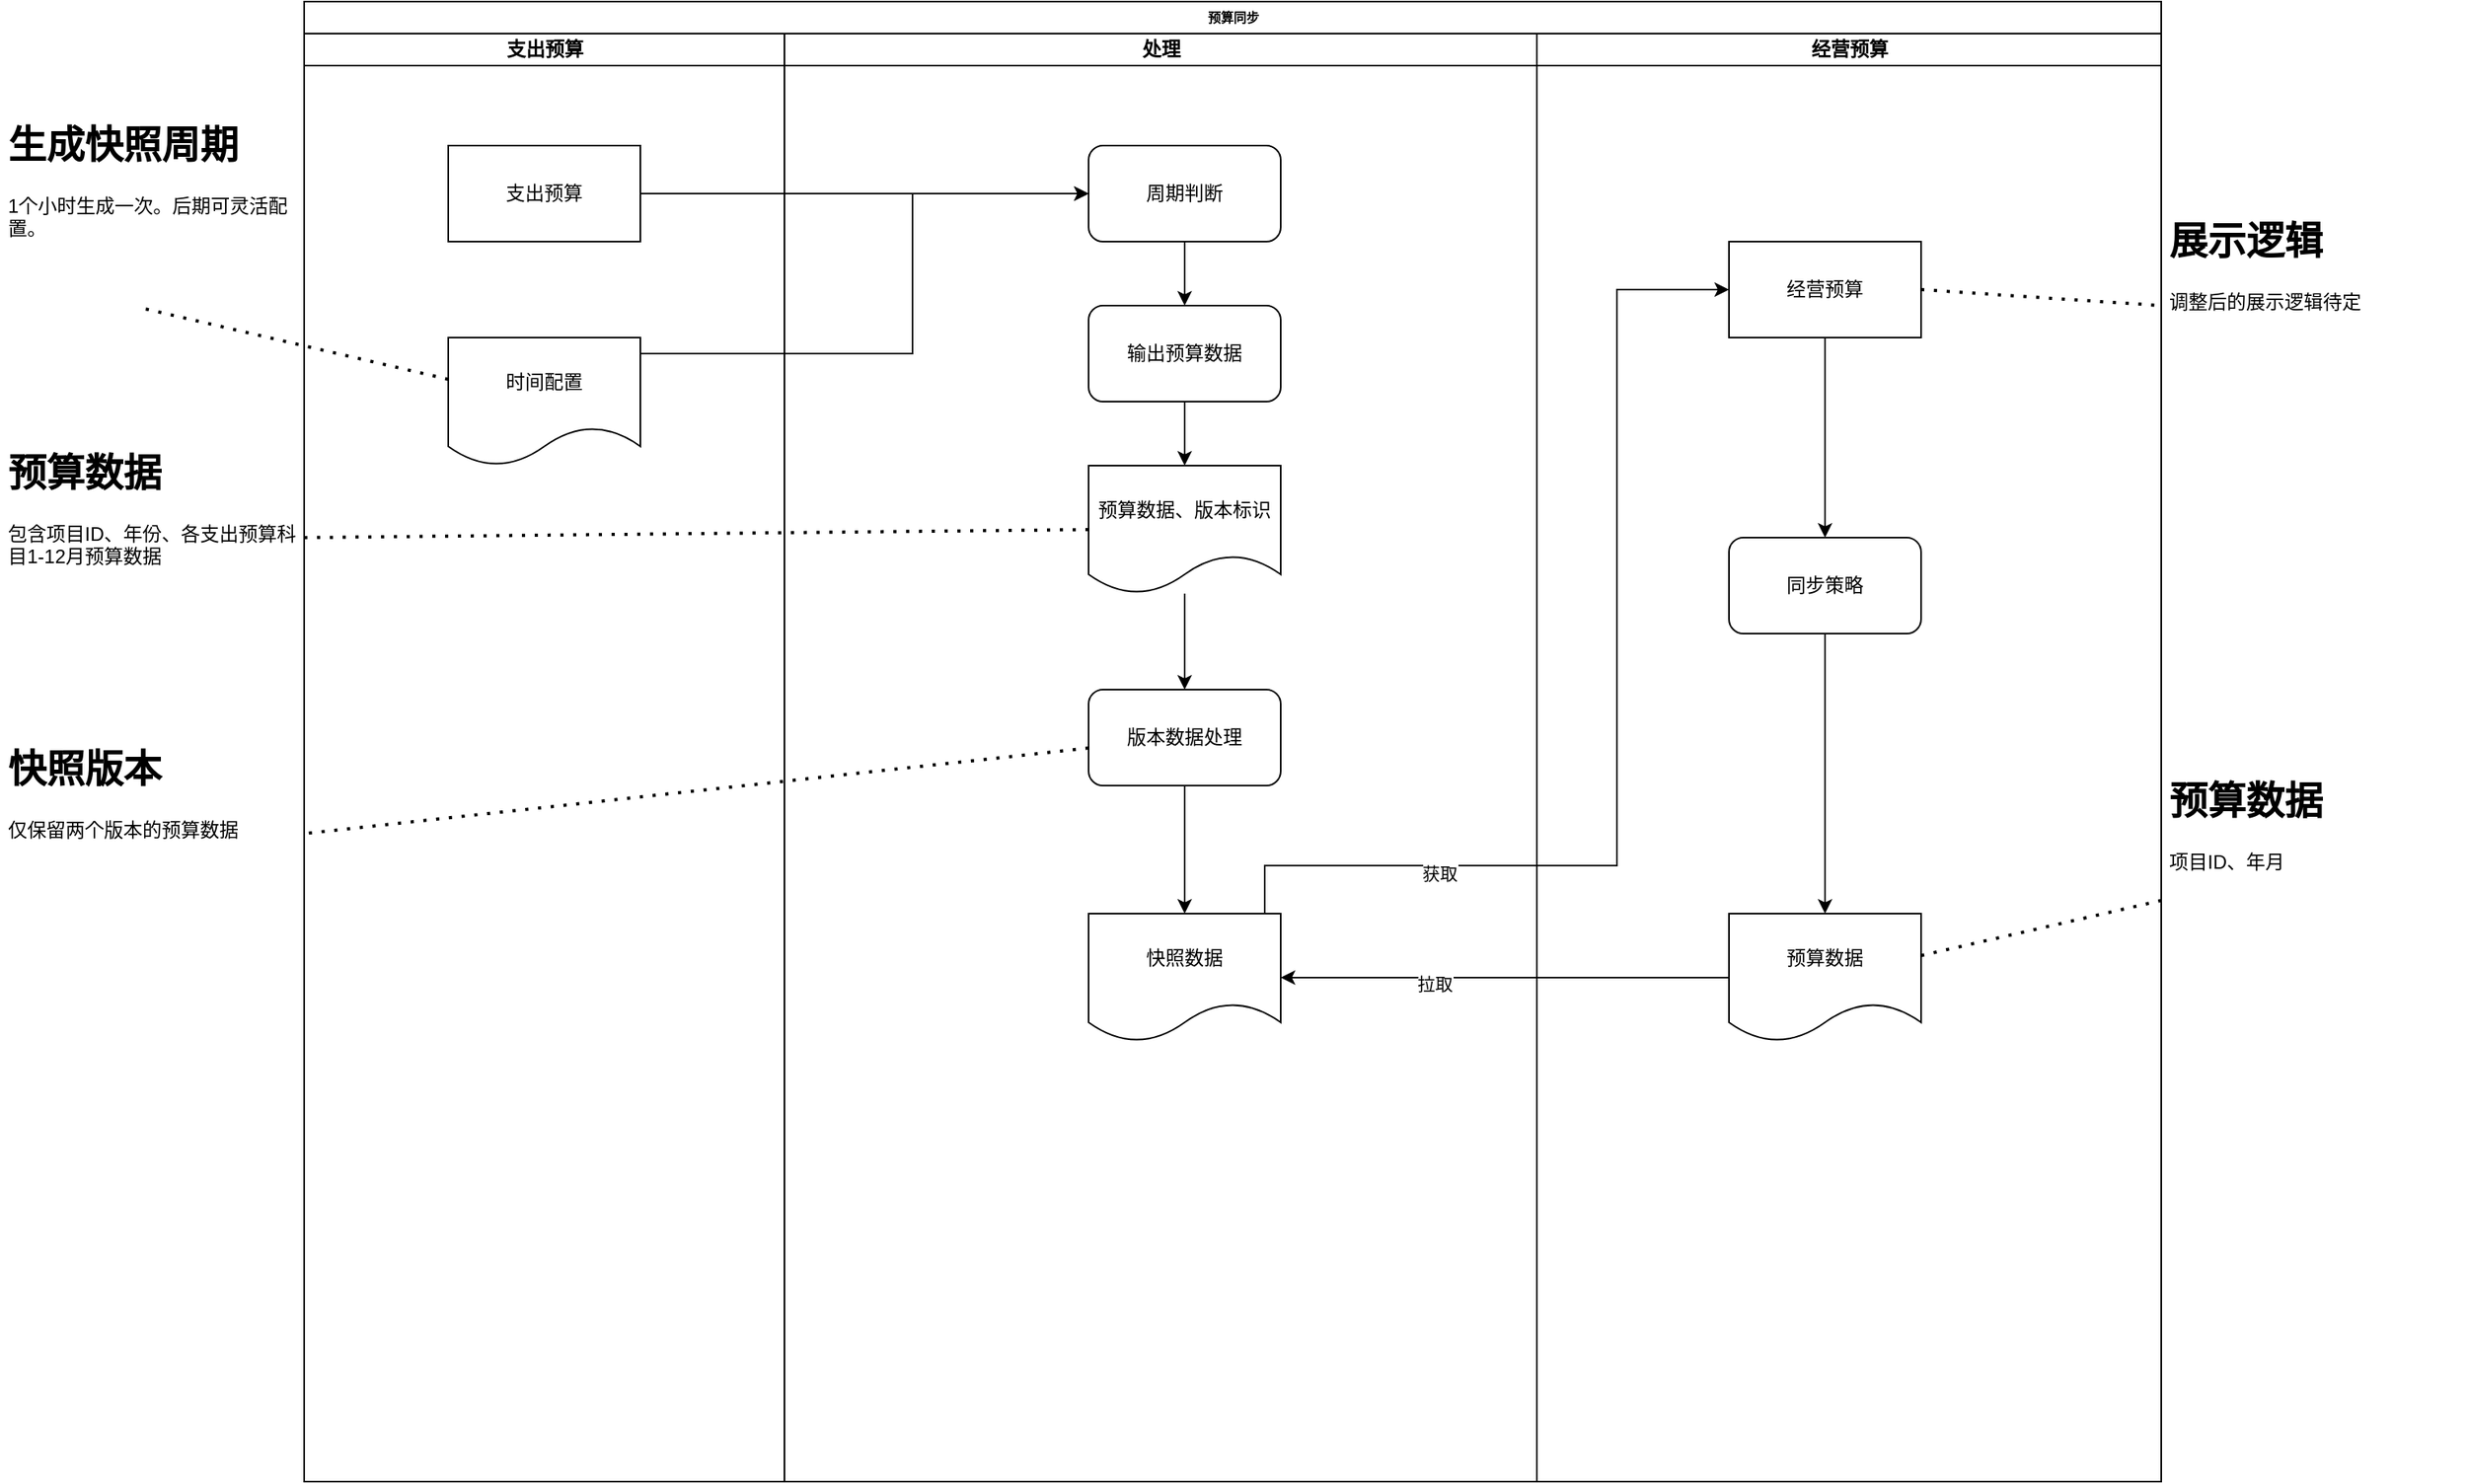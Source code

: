 <mxfile version="14.1.9" type="github" pages="4">
  <diagram name="主流程" id="74e2e168-ea6b-b213-b513-2b3c1d86103e">
    <mxGraphModel dx="1422" dy="762" grid="1" gridSize="10" guides="1" tooltips="1" connect="1" arrows="1" fold="1" page="1" pageScale="1" pageWidth="1100" pageHeight="850" background="#ffffff" math="0" shadow="0">
      <root>
        <mxCell id="0" />
        <mxCell id="1" parent="0" />
        <mxCell id="77e6c97f196da883-1" value="预算同步" style="swimlane;html=1;childLayout=stackLayout;startSize=20;rounded=0;shadow=0;labelBackgroundColor=none;strokeWidth=1;fontFamily=Verdana;fontSize=8;align=center;" parent="1" vertex="1">
          <mxGeometry x="260" y="30" width="1160" height="925" as="geometry" />
        </mxCell>
        <mxCell id="K1frVeGQ9BWedK9yaSM--9" style="edgeStyle=orthogonalEdgeStyle;rounded=0;orthogonalLoop=1;jettySize=auto;html=1;exitX=0.5;exitY=0;exitDx=0;exitDy=0;entryX=0.5;entryY=0.011;entryDx=0;entryDy=0;entryPerimeter=0;" edge="1" parent="77e6c97f196da883-1" source="77e6c97f196da883-2" target="77e6c97f196da883-2">
          <mxGeometry relative="1" as="geometry" />
        </mxCell>
        <mxCell id="K1frVeGQ9BWedK9yaSM--46" style="edgeStyle=orthogonalEdgeStyle;rounded=0;orthogonalLoop=1;jettySize=auto;html=1;" edge="1" parent="77e6c97f196da883-1" source="K1frVeGQ9BWedK9yaSM--40" target="K1frVeGQ9BWedK9yaSM--65">
          <mxGeometry relative="1" as="geometry">
            <mxPoint x="490" y="120" as="targetPoint" />
            <Array as="points">
              <mxPoint x="360" y="120" />
              <mxPoint x="360" y="120" />
            </Array>
          </mxGeometry>
        </mxCell>
        <mxCell id="K1frVeGQ9BWedK9yaSM--56" style="edgeStyle=orthogonalEdgeStyle;rounded=0;orthogonalLoop=1;jettySize=auto;html=1;" edge="1" parent="77e6c97f196da883-1" source="f57hvNQ-LvZQgymsOIJJ-3" target="K1frVeGQ9BWedK9yaSM--65">
          <mxGeometry relative="1" as="geometry">
            <mxPoint x="890" y="120" as="sourcePoint" />
            <mxPoint x="610" y="120" as="targetPoint" />
            <Array as="points">
              <mxPoint x="380" y="220" />
              <mxPoint x="380" y="120" />
            </Array>
          </mxGeometry>
        </mxCell>
        <mxCell id="77e6c97f196da883-2" value="支出预算" style="swimlane;html=1;startSize=20;" parent="77e6c97f196da883-1" vertex="1">
          <mxGeometry y="20" width="300" height="905" as="geometry" />
        </mxCell>
        <mxCell id="K1frVeGQ9BWedK9yaSM--40" value="&lt;span&gt;支出预算&lt;/span&gt;" style="rounded=0;whiteSpace=wrap;html=1;" vertex="1" parent="77e6c97f196da883-2">
          <mxGeometry x="90" y="70" width="120" height="60" as="geometry" />
        </mxCell>
        <mxCell id="f57hvNQ-LvZQgymsOIJJ-3" value="&lt;span&gt;时间配置&lt;/span&gt;" style="shape=document;whiteSpace=wrap;html=1;boundedLbl=1;" vertex="1" parent="77e6c97f196da883-2">
          <mxGeometry x="90" y="190" width="120" height="80" as="geometry" />
        </mxCell>
        <mxCell id="77e6c97f196da883-3" value="处理" style="swimlane;html=1;startSize=20;" parent="77e6c97f196da883-1" vertex="1">
          <mxGeometry x="300" y="20" width="470" height="905" as="geometry">
            <mxRectangle x="300" y="20" width="30" height="905" as="alternateBounds" />
          </mxGeometry>
        </mxCell>
        <mxCell id="f57hvNQ-LvZQgymsOIJJ-14" style="edgeStyle=orthogonalEdgeStyle;rounded=0;orthogonalLoop=1;jettySize=auto;html=1;" edge="1" parent="77e6c97f196da883-3" source="K1frVeGQ9BWedK9yaSM--44" target="f57hvNQ-LvZQgymsOIJJ-4">
          <mxGeometry relative="1" as="geometry" />
        </mxCell>
        <mxCell id="K1frVeGQ9BWedK9yaSM--44" value="输出预算数据" style="rounded=1;whiteSpace=wrap;html=1;" vertex="1" parent="77e6c97f196da883-3">
          <mxGeometry x="190" y="170" width="120" height="60" as="geometry" />
        </mxCell>
        <mxCell id="K1frVeGQ9BWedK9yaSM--57" style="edgeStyle=orthogonalEdgeStyle;rounded=0;orthogonalLoop=1;jettySize=auto;html=1;" edge="1" parent="77e6c97f196da883-3" source="K1frVeGQ9BWedK9yaSM--65" target="K1frVeGQ9BWedK9yaSM--44">
          <mxGeometry relative="1" as="geometry">
            <mxPoint x="250" y="130" as="sourcePoint" />
          </mxGeometry>
        </mxCell>
        <mxCell id="K1frVeGQ9BWedK9yaSM--65" value="&lt;span&gt;周期判断&lt;/span&gt;" style="rounded=1;whiteSpace=wrap;html=1;" vertex="1" parent="77e6c97f196da883-3">
          <mxGeometry x="190" y="70" width="120" height="60" as="geometry" />
        </mxCell>
        <mxCell id="K1frVeGQ9BWedK9yaSM--72" value="版本数据处理" style="whiteSpace=wrap;html=1;rounded=1;" vertex="1" parent="77e6c97f196da883-3">
          <mxGeometry x="190" y="410" width="120" height="60" as="geometry" />
        </mxCell>
        <mxCell id="K1frVeGQ9BWedK9yaSM--36" value="&lt;span&gt;快照数据&lt;/span&gt;" style="shape=document;whiteSpace=wrap;html=1;boundedLbl=1;" vertex="1" parent="77e6c97f196da883-3">
          <mxGeometry x="190" y="550" width="120" height="80" as="geometry" />
        </mxCell>
        <mxCell id="K1frVeGQ9BWedK9yaSM--74" style="edgeStyle=orthogonalEdgeStyle;rounded=0;orthogonalLoop=1;jettySize=auto;html=1;" edge="1" parent="77e6c97f196da883-3" source="K1frVeGQ9BWedK9yaSM--72" target="K1frVeGQ9BWedK9yaSM--36">
          <mxGeometry relative="1" as="geometry" />
        </mxCell>
        <mxCell id="f57hvNQ-LvZQgymsOIJJ-4" value="预算数据、版本标识" style="shape=document;whiteSpace=wrap;html=1;boundedLbl=1;" vertex="1" parent="77e6c97f196da883-3">
          <mxGeometry x="190" y="270" width="120" height="80" as="geometry" />
        </mxCell>
        <mxCell id="f57hvNQ-LvZQgymsOIJJ-10" style="edgeStyle=orthogonalEdgeStyle;rounded=0;orthogonalLoop=1;jettySize=auto;html=1;entryX=0.5;entryY=0;entryDx=0;entryDy=0;" edge="1" parent="77e6c97f196da883-3" source="f57hvNQ-LvZQgymsOIJJ-4" target="K1frVeGQ9BWedK9yaSM--72">
          <mxGeometry relative="1" as="geometry">
            <mxPoint x="250" y="390" as="targetPoint" />
            <Array as="points" />
          </mxGeometry>
        </mxCell>
        <mxCell id="K1frVeGQ9BWedK9yaSM--15" value="经营预算" style="swimlane;html=1;startSize=20;" vertex="1" parent="77e6c97f196da883-1">
          <mxGeometry x="770" y="20" width="390" height="905" as="geometry">
            <mxRectangle x="300" y="20" width="30" height="905" as="alternateBounds" />
          </mxGeometry>
        </mxCell>
        <mxCell id="f57hvNQ-LvZQgymsOIJJ-5" style="edgeStyle=orthogonalEdgeStyle;rounded=0;orthogonalLoop=1;jettySize=auto;html=1;" edge="1" parent="K1frVeGQ9BWedK9yaSM--15" source="K1frVeGQ9BWedK9yaSM--41" target="-eQNwgC1do3J47btgA4X-2">
          <mxGeometry relative="1" as="geometry" />
        </mxCell>
        <mxCell id="K1frVeGQ9BWedK9yaSM--41" value="&lt;span&gt;经营预算&lt;/span&gt;" style="rounded=0;whiteSpace=wrap;html=1;" vertex="1" parent="K1frVeGQ9BWedK9yaSM--15">
          <mxGeometry x="120" y="130" width="120" height="60" as="geometry" />
        </mxCell>
        <mxCell id="f57hvNQ-LvZQgymsOIJJ-6" style="edgeStyle=orthogonalEdgeStyle;rounded=0;orthogonalLoop=1;jettySize=auto;html=1;entryX=0.5;entryY=0;entryDx=0;entryDy=0;" edge="1" parent="K1frVeGQ9BWedK9yaSM--15" source="-eQNwgC1do3J47btgA4X-2" target="f57hvNQ-LvZQgymsOIJJ-7">
          <mxGeometry relative="1" as="geometry">
            <mxPoint x="180" y="520" as="targetPoint" />
          </mxGeometry>
        </mxCell>
        <mxCell id="-eQNwgC1do3J47btgA4X-2" value="同步策略" style="rounded=1;whiteSpace=wrap;html=1;" vertex="1" parent="K1frVeGQ9BWedK9yaSM--15">
          <mxGeometry x="120" y="315" width="120" height="60" as="geometry" />
        </mxCell>
        <mxCell id="f57hvNQ-LvZQgymsOIJJ-7" value="&lt;span&gt;预算数据&lt;/span&gt;" style="shape=document;whiteSpace=wrap;html=1;boundedLbl=1;" vertex="1" parent="K1frVeGQ9BWedK9yaSM--15">
          <mxGeometry x="120" y="550" width="120" height="80" as="geometry" />
        </mxCell>
        <mxCell id="f57hvNQ-LvZQgymsOIJJ-16" style="edgeStyle=orthogonalEdgeStyle;rounded=0;orthogonalLoop=1;jettySize=auto;html=1;entryX=1;entryY=0.5;entryDx=0;entryDy=0;" edge="1" parent="77e6c97f196da883-1" source="f57hvNQ-LvZQgymsOIJJ-7" target="K1frVeGQ9BWedK9yaSM--36">
          <mxGeometry relative="1" as="geometry" />
        </mxCell>
        <mxCell id="f57hvNQ-LvZQgymsOIJJ-17" value="拉取" style="edgeLabel;html=1;align=center;verticalAlign=middle;resizable=0;points=[];" vertex="1" connectable="0" parent="f57hvNQ-LvZQgymsOIJJ-16">
          <mxGeometry x="0.316" y="4" relative="1" as="geometry">
            <mxPoint as="offset" />
          </mxGeometry>
        </mxCell>
        <mxCell id="f57hvNQ-LvZQgymsOIJJ-18" style="edgeStyle=orthogonalEdgeStyle;rounded=0;orthogonalLoop=1;jettySize=auto;html=1;entryX=0;entryY=0.5;entryDx=0;entryDy=0;" edge="1" parent="77e6c97f196da883-1" source="K1frVeGQ9BWedK9yaSM--36" target="K1frVeGQ9BWedK9yaSM--41">
          <mxGeometry relative="1" as="geometry">
            <Array as="points">
              <mxPoint x="600" y="540" />
              <mxPoint x="820" y="540" />
              <mxPoint x="820" y="180" />
            </Array>
          </mxGeometry>
        </mxCell>
        <mxCell id="f57hvNQ-LvZQgymsOIJJ-19" value="获取" style="edgeLabel;html=1;align=center;verticalAlign=middle;resizable=0;points=[];" vertex="1" connectable="0" parent="f57hvNQ-LvZQgymsOIJJ-18">
          <mxGeometry x="-0.591" y="-5" relative="1" as="geometry">
            <mxPoint as="offset" />
          </mxGeometry>
        </mxCell>
        <mxCell id="K1frVeGQ9BWedK9yaSM--52" value="&lt;h1&gt;生成快照周期&lt;/h1&gt;&lt;p&gt;1个小时生成一次。后期可灵活配置。&lt;/p&gt;" style="text;html=1;strokeColor=none;fillColor=none;spacing=5;spacingTop=-20;whiteSpace=wrap;overflow=hidden;rounded=0;" vertex="1" parent="1">
          <mxGeometry x="70" y="100" width="190" height="120" as="geometry" />
        </mxCell>
        <mxCell id="K1frVeGQ9BWedK9yaSM--54" value="" style="endArrow=none;dashed=1;html=1;dashPattern=1 3;strokeWidth=2;entryX=0.453;entryY=1.008;entryDx=0;entryDy=0;entryPerimeter=0;" edge="1" parent="1" source="f57hvNQ-LvZQgymsOIJJ-3" target="K1frVeGQ9BWedK9yaSM--52">
          <mxGeometry width="50" height="50" relative="1" as="geometry">
            <mxPoint x="1240" y="163.6" as="sourcePoint" />
            <mxPoint x="1450" y="190" as="targetPoint" />
            <Array as="points" />
          </mxGeometry>
        </mxCell>
        <mxCell id="K1frVeGQ9BWedK9yaSM--59" value="&lt;h1&gt;预算数据&lt;/h1&gt;&lt;p&gt;包含项目ID、年份、各支出预算科目1-12月预算数据&lt;/p&gt;" style="text;html=1;strokeColor=none;fillColor=none;spacing=5;spacingTop=-20;whiteSpace=wrap;overflow=hidden;rounded=0;" vertex="1" parent="1">
          <mxGeometry x="70" y="305" width="190" height="120" as="geometry" />
        </mxCell>
        <mxCell id="K1frVeGQ9BWedK9yaSM--61" value="" style="endArrow=none;dashed=1;html=1;dashPattern=1 3;strokeWidth=2;entryX=1;entryY=0.5;entryDx=0;entryDy=0;exitX=0;exitY=0.5;exitDx=0;exitDy=0;" edge="1" parent="1" source="f57hvNQ-LvZQgymsOIJJ-4" target="K1frVeGQ9BWedK9yaSM--59">
          <mxGeometry width="50" height="50" relative="1" as="geometry">
            <mxPoint x="1240" y="290" as="sourcePoint" />
            <mxPoint x="1450" y="360" as="targetPoint" />
          </mxGeometry>
        </mxCell>
        <mxCell id="K1frVeGQ9BWedK9yaSM--70" value="&lt;h1&gt;快照版本&lt;/h1&gt;&lt;p&gt;仅保留两个版本的预算数据&lt;/p&gt;" style="text;html=1;strokeColor=none;fillColor=none;spacing=5;spacingTop=-20;whiteSpace=wrap;overflow=hidden;rounded=0;" vertex="1" parent="1">
          <mxGeometry x="70" y="490" width="190" height="120" as="geometry" />
        </mxCell>
        <mxCell id="K1frVeGQ9BWedK9yaSM--71" value="" style="endArrow=none;dashed=1;html=1;dashPattern=1 3;strokeWidth=2;entryX=1;entryY=0.5;entryDx=0;entryDy=0;" edge="1" parent="1" source="K1frVeGQ9BWedK9yaSM--72" target="K1frVeGQ9BWedK9yaSM--70">
          <mxGeometry width="50" height="50" relative="1" as="geometry">
            <mxPoint x="750" y="470" as="sourcePoint" />
            <mxPoint x="1460" y="570" as="targetPoint" />
          </mxGeometry>
        </mxCell>
        <mxCell id="-eQNwgC1do3J47btgA4X-6" value="&lt;h1&gt;预算数据&lt;/h1&gt;&lt;p&gt;项目ID、年月&lt;/p&gt;" style="text;html=1;strokeColor=none;fillColor=none;spacing=5;spacingTop=-20;whiteSpace=wrap;overflow=hidden;rounded=0;" vertex="1" parent="1">
          <mxGeometry x="1420" y="510" width="190" height="120" as="geometry" />
        </mxCell>
        <mxCell id="-eQNwgC1do3J47btgA4X-8" value="" style="endArrow=none;dashed=1;html=1;dashPattern=1 3;strokeWidth=2;" edge="1" parent="1" source="f57hvNQ-LvZQgymsOIJJ-7" target="-eQNwgC1do3J47btgA4X-6">
          <mxGeometry width="50" height="50" relative="1" as="geometry">
            <mxPoint x="1270" y="607.02" as="sourcePoint" />
            <mxPoint x="1480" y="900" as="targetPoint" />
          </mxGeometry>
        </mxCell>
        <mxCell id="f57hvNQ-LvZQgymsOIJJ-1" value="&lt;h1&gt;展示逻辑&lt;/h1&gt;&lt;p&gt;调整后的展示逻辑待定&lt;/p&gt;" style="text;html=1;strokeColor=none;fillColor=none;spacing=5;spacingTop=-20;whiteSpace=wrap;overflow=hidden;rounded=0;" vertex="1" parent="1">
          <mxGeometry x="1420" y="160" width="190" height="120" as="geometry" />
        </mxCell>
        <mxCell id="f57hvNQ-LvZQgymsOIJJ-20" value="" style="endArrow=none;dashed=1;html=1;dashPattern=1 3;strokeWidth=2;entryX=0;entryY=0.5;entryDx=0;entryDy=0;exitX=1;exitY=0.5;exitDx=0;exitDy=0;" edge="1" parent="1" source="K1frVeGQ9BWedK9yaSM--41" target="f57hvNQ-LvZQgymsOIJJ-1">
          <mxGeometry width="50" height="50" relative="1" as="geometry">
            <mxPoint x="1330" y="330" as="sourcePoint" />
            <mxPoint x="1380" y="280" as="targetPoint" />
          </mxGeometry>
        </mxCell>
      </root>
    </mxGraphModel>
  </diagram>
  <diagram id="uMKb1frE9q1cwzjLK-Vn" name="次要流程">
    <mxGraphModel dx="1422" dy="762" grid="1" gridSize="10" guides="1" tooltips="1" connect="1" arrows="1" fold="1" page="1" pageScale="1" pageWidth="1654" pageHeight="2336" math="0" shadow="0">
      <root>
        <mxCell id="x-guPNxBJXnq55UmlEWP-0" />
        <mxCell id="x-guPNxBJXnq55UmlEWP-1" parent="x-guPNxBJXnq55UmlEWP-0" />
        <mxCell id="8Uzv9VfH7_gVxg91JR24-0" value="支出预算管理" style="swimlane;html=1;childLayout=stackLayout;startSize=20;rounded=0;shadow=0;labelBackgroundColor=none;strokeWidth=1;fontFamily=Verdana;fontSize=8;align=center;" vertex="1" parent="x-guPNxBJXnq55UmlEWP-1">
          <mxGeometry x="70" y="40" width="1130" height="925" as="geometry" />
        </mxCell>
        <mxCell id="8Uzv9VfH7_gVxg91JR24-1" value="一层" style="swimlane;html=1;startSize=20;" vertex="1" parent="8Uzv9VfH7_gVxg91JR24-0">
          <mxGeometry y="20" width="300" height="905" as="geometry" />
        </mxCell>
        <mxCell id="8Uzv9VfH7_gVxg91JR24-8" value="&lt;span&gt;支出预算&lt;/span&gt;" style="rounded=0;whiteSpace=wrap;html=1;" vertex="1" parent="8Uzv9VfH7_gVxg91JR24-1">
          <mxGeometry x="60" y="200" width="120" height="60" as="geometry" />
        </mxCell>
        <mxCell id="u9LR86U7K6MdXEhy3_TD-0" style="edgeStyle=orthogonalEdgeStyle;rounded=0;orthogonalLoop=1;jettySize=auto;html=1;entryX=0;entryY=0.5;entryDx=0;entryDy=0;" edge="1" parent="8Uzv9VfH7_gVxg91JR24-0" source="8Uzv9VfH7_gVxg91JR24-8" target="NvmlzHZ-glo8VC7mc9VS-2">
          <mxGeometry relative="1" as="geometry" />
        </mxCell>
        <mxCell id="u9LR86U7K6MdXEhy3_TD-2" style="edgeStyle=orthogonalEdgeStyle;rounded=0;orthogonalLoop=1;jettySize=auto;html=1;" edge="1" parent="8Uzv9VfH7_gVxg91JR24-0" source="NvmlzHZ-glo8VC7mc9VS-2" target="u9LR86U7K6MdXEhy3_TD-1">
          <mxGeometry relative="1" as="geometry" />
        </mxCell>
        <mxCell id="u9LR86U7K6MdXEhy3_TD-5" style="edgeStyle=orthogonalEdgeStyle;rounded=0;orthogonalLoop=1;jettySize=auto;html=1;entryX=1;entryY=0.5;entryDx=0;entryDy=0;" edge="1" parent="8Uzv9VfH7_gVxg91JR24-0" source="u9LR86U7K6MdXEhy3_TD-1" target="NvmlzHZ-glo8VC7mc9VS-3">
          <mxGeometry relative="1" as="geometry">
            <Array as="points">
              <mxPoint x="930" y="280" />
            </Array>
          </mxGeometry>
        </mxCell>
        <mxCell id="8Uzv9VfH7_gVxg91JR24-10" value="二层" style="swimlane;html=1;startSize=20;" vertex="1" parent="8Uzv9VfH7_gVxg91JR24-0">
          <mxGeometry x="300" y="20" width="470" height="905" as="geometry">
            <mxRectangle x="300" y="20" width="30" height="905" as="alternateBounds" />
          </mxGeometry>
        </mxCell>
        <mxCell id="NvmlzHZ-glo8VC7mc9VS-2" value="管理员" style="rounded=0;whiteSpace=wrap;html=1;" vertex="1" parent="8Uzv9VfH7_gVxg91JR24-10">
          <mxGeometry x="175" y="80" width="120" height="60" as="geometry" />
        </mxCell>
        <mxCell id="NvmlzHZ-glo8VC7mc9VS-3" value="白名单校验" style="rounded=1;whiteSpace=wrap;html=1;" vertex="1" parent="8Uzv9VfH7_gVxg91JR24-10">
          <mxGeometry x="175" y="230" width="120" height="60" as="geometry" />
        </mxCell>
        <mxCell id="u9LR86U7K6MdXEhy3_TD-7" value="支出预算管理" style="whiteSpace=wrap;html=1;rounded=1;" vertex="1" parent="8Uzv9VfH7_gVxg91JR24-10">
          <mxGeometry x="175" y="410" width="120" height="60" as="geometry" />
        </mxCell>
        <mxCell id="8Uzv9VfH7_gVxg91JR24-17" value="三层" style="swimlane;html=1;startSize=20;" vertex="1" parent="8Uzv9VfH7_gVxg91JR24-0">
          <mxGeometry x="770" y="20" width="360" height="905" as="geometry">
            <mxRectangle x="300" y="20" width="30" height="905" as="alternateBounds" />
          </mxGeometry>
        </mxCell>
        <mxCell id="u9LR86U7K6MdXEhy3_TD-1" value="预算数据" style="rounded=0;whiteSpace=wrap;html=1;" vertex="1" parent="8Uzv9VfH7_gVxg91JR24-17">
          <mxGeometry x="100" y="80" width="120" height="60" as="geometry" />
        </mxCell>
        <mxCell id="u9LR86U7K6MdXEhy3_TD-9" value="&lt;span style=&quot;font-size: 11px ; background-color: rgb(255 , 255 , 255)&quot;&gt;按钮权限&lt;/span&gt;" style="rounded=0;whiteSpace=wrap;html=1;" vertex="1" parent="8Uzv9VfH7_gVxg91JR24-17">
          <mxGeometry x="100" y="310" width="120" height="60" as="geometry" />
        </mxCell>
        <mxCell id="u9LR86U7K6MdXEhy3_TD-8" value="" style="edgeStyle=orthogonalEdgeStyle;rounded=0;orthogonalLoop=1;jettySize=auto;html=1;entryX=0;entryY=0.5;entryDx=0;entryDy=0;" edge="1" parent="8Uzv9VfH7_gVxg91JR24-0" source="NvmlzHZ-glo8VC7mc9VS-3" target="u9LR86U7K6MdXEhy3_TD-9">
          <mxGeometry relative="1" as="geometry">
            <Array as="points">
              <mxPoint x="535" y="360" />
            </Array>
          </mxGeometry>
        </mxCell>
        <mxCell id="u9LR86U7K6MdXEhy3_TD-12" style="edgeStyle=orthogonalEdgeStyle;rounded=0;orthogonalLoop=1;jettySize=auto;html=1;entryX=1;entryY=0.5;entryDx=0;entryDy=0;" edge="1" parent="8Uzv9VfH7_gVxg91JR24-0" source="u9LR86U7K6MdXEhy3_TD-9" target="u9LR86U7K6MdXEhy3_TD-7">
          <mxGeometry relative="1" as="geometry">
            <Array as="points">
              <mxPoint x="930" y="460" />
            </Array>
          </mxGeometry>
        </mxCell>
        <mxCell id="u9LR86U7K6MdXEhy3_TD-3" value="&lt;h1&gt;预算数据&lt;/h1&gt;&lt;p&gt;预算ID、项目ID、年月&lt;/p&gt;" style="text;html=1;strokeColor=none;fillColor=none;spacing=5;spacingTop=-20;whiteSpace=wrap;overflow=hidden;rounded=0;" vertex="1" parent="x-guPNxBJXnq55UmlEWP-1">
          <mxGeometry x="1230" y="80" width="190" height="120" as="geometry" />
        </mxCell>
        <mxCell id="u9LR86U7K6MdXEhy3_TD-4" value="" style="endArrow=none;dashed=1;html=1;dashPattern=1 3;strokeWidth=2;entryX=0;entryY=0.5;entryDx=0;entryDy=0;exitX=1;exitY=0.5;exitDx=0;exitDy=0;" edge="1" parent="x-guPNxBJXnq55UmlEWP-1" source="u9LR86U7K6MdXEhy3_TD-1" target="u9LR86U7K6MdXEhy3_TD-3">
          <mxGeometry width="50" height="50" relative="1" as="geometry">
            <mxPoint x="1230" y="330" as="sourcePoint" />
            <mxPoint x="1280" y="280" as="targetPoint" />
          </mxGeometry>
        </mxCell>
        <mxCell id="u9LR86U7K6MdXEhy3_TD-10" value="&lt;h1&gt;权限&lt;/h1&gt;&lt;p&gt;保留原逻辑的新增权限，开放调增、调减、净调整&lt;/p&gt;" style="text;html=1;strokeColor=none;fillColor=none;spacing=5;spacingTop=-20;whiteSpace=wrap;overflow=hidden;rounded=0;" vertex="1" parent="x-guPNxBJXnq55UmlEWP-1">
          <mxGeometry x="1230" y="310" width="190" height="120" as="geometry" />
        </mxCell>
        <mxCell id="u9LR86U7K6MdXEhy3_TD-11" value="" style="endArrow=none;dashed=1;html=1;dashPattern=1 3;strokeWidth=2;entryX=0;entryY=0.5;entryDx=0;entryDy=0;exitX=1;exitY=0.5;exitDx=0;exitDy=0;" edge="1" parent="x-guPNxBJXnq55UmlEWP-1" source="u9LR86U7K6MdXEhy3_TD-9" target="u9LR86U7K6MdXEhy3_TD-10">
          <mxGeometry width="50" height="50" relative="1" as="geometry">
            <mxPoint x="1260" y="570" as="sourcePoint" />
            <mxPoint x="1310" y="520" as="targetPoint" />
          </mxGeometry>
        </mxCell>
      </root>
    </mxGraphModel>
  </diagram>
  <diagram name="Page-1" id="qwgdgt3Rj8R65aaz1xCi">
    <mxGraphModel dx="1422" dy="1931" grid="1" gridSize="10" guides="1" tooltips="1" connect="1" arrows="1" fold="1" page="1" pageScale="1" pageWidth="827" pageHeight="1169" math="0" shadow="0">
      <root>
        <mxCell id="WIyWlLk6GJQsqaUBKTNV-0" />
        <mxCell id="WIyWlLk6GJQsqaUBKTNV-1" parent="WIyWlLk6GJQsqaUBKTNV-0" />
        <mxCell id="dHthI_WSkc3g4jBHspAQ-25" value="" style="shape=process;whiteSpace=wrap;html=1;backgroundOutline=1;direction=south;" parent="WIyWlLk6GJQsqaUBKTNV-1" vertex="1">
          <mxGeometry x="286" y="-70" width="494" height="880" as="geometry" />
        </mxCell>
        <mxCell id="dHthI_WSkc3g4jBHspAQ-24" value="" style="shape=process;whiteSpace=wrap;html=1;backgroundOutline=1;direction=south;" parent="WIyWlLk6GJQsqaUBKTNV-1" vertex="1">
          <mxGeometry x="20" y="-70" width="270" height="880" as="geometry" />
        </mxCell>
        <mxCell id="dHthI_WSkc3g4jBHspAQ-3" value="" style="edgeStyle=orthogonalEdgeStyle;rounded=0;orthogonalLoop=1;jettySize=auto;html=1;" parent="WIyWlLk6GJQsqaUBKTNV-1" source="dHthI_WSkc3g4jBHspAQ-1" target="dHthI_WSkc3g4jBHspAQ-2" edge="1">
          <mxGeometry relative="1" as="geometry" />
        </mxCell>
        <mxCell id="dHthI_WSkc3g4jBHspAQ-1" value="开始" style="ellipse;whiteSpace=wrap;html=1;aspect=fixed;" parent="WIyWlLk6GJQsqaUBKTNV-1" vertex="1">
          <mxGeometry x="131.75" y="130" width="64.5" height="64.5" as="geometry" />
        </mxCell>
        <mxCell id="dHthI_WSkc3g4jBHspAQ-6" value="" style="edgeStyle=orthogonalEdgeStyle;rounded=0;orthogonalLoop=1;jettySize=auto;html=1;entryX=0.5;entryY=0;entryDx=0;entryDy=0;" parent="WIyWlLk6GJQsqaUBKTNV-1" source="dHthI_WSkc3g4jBHspAQ-2" target="dHthI_WSkc3g4jBHspAQ-4" edge="1">
          <mxGeometry relative="1" as="geometry">
            <mxPoint x="164" y="370" as="targetPoint" />
          </mxGeometry>
        </mxCell>
        <mxCell id="dHthI_WSkc3g4jBHspAQ-2" value="初始/调整有效预算" style="rounded=1;whiteSpace=wrap;html=1;" parent="WIyWlLk6GJQsqaUBKTNV-1" vertex="1">
          <mxGeometry x="104" y="250" width="120" height="60" as="geometry" />
        </mxCell>
        <mxCell id="dHthI_WSkc3g4jBHspAQ-9" value="" style="edgeStyle=orthogonalEdgeStyle;rounded=0;orthogonalLoop=1;jettySize=auto;html=1;dashed=1;dashPattern=1 4;exitX=1;exitY=0.25;exitDx=0;exitDy=0;" parent="WIyWlLk6GJQsqaUBKTNV-1" source="dHthI_WSkc3g4jBHspAQ-4" target="dHthI_WSkc3g4jBHspAQ-8" edge="1">
          <mxGeometry relative="1" as="geometry">
            <Array as="points">
              <mxPoint x="334" y="460" />
              <mxPoint x="334" y="115" />
            </Array>
          </mxGeometry>
        </mxCell>
        <mxCell id="dHthI_WSkc3g4jBHspAQ-4" value="生成有效预算数据" style="shape=document;whiteSpace=wrap;html=1;boundedLbl=1;" parent="WIyWlLk6GJQsqaUBKTNV-1" vertex="1">
          <mxGeometry x="104" y="440" width="120" height="80" as="geometry" />
        </mxCell>
        <mxCell id="dHthI_WSkc3g4jBHspAQ-12" value="" style="edgeStyle=orthogonalEdgeStyle;rounded=0;orthogonalLoop=1;jettySize=auto;html=1;" parent="WIyWlLk6GJQsqaUBKTNV-1" source="dHthI_WSkc3g4jBHspAQ-8" target="dHthI_WSkc3g4jBHspAQ-10" edge="1">
          <mxGeometry relative="1" as="geometry" />
        </mxCell>
        <mxCell id="dHthI_WSkc3g4jBHspAQ-8" value="快照项目&lt;br&gt;月份科目预算总额" style="shape=document;whiteSpace=wrap;html=1;boundedLbl=1;" parent="WIyWlLk6GJQsqaUBKTNV-1" vertex="1">
          <mxGeometry x="394" y="75" width="120" height="80" as="geometry" />
        </mxCell>
        <mxCell id="dHthI_WSkc3g4jBHspAQ-20" style="edgeStyle=orthogonalEdgeStyle;rounded=0;orthogonalLoop=1;jettySize=auto;html=1;entryX=0;entryY=0.5;entryDx=0;entryDy=0;" parent="WIyWlLk6GJQsqaUBKTNV-1" source="dHthI_WSkc3g4jBHspAQ-10" target="dHthI_WSkc3g4jBHspAQ-17" edge="1">
          <mxGeometry relative="1" as="geometry" />
        </mxCell>
        <mxCell id="dHthI_WSkc3g4jBHspAQ-10" value="计算支出基础指标" style="rounded=1;whiteSpace=wrap;html=1;" parent="WIyWlLk6GJQsqaUBKTNV-1" vertex="1">
          <mxGeometry x="394" y="240" width="120" height="60" as="geometry" />
        </mxCell>
        <mxCell id="dHthI_WSkc3g4jBHspAQ-21" style="edgeStyle=orthogonalEdgeStyle;rounded=0;orthogonalLoop=1;jettySize=auto;html=1;entryX=1;entryY=0.5;entryDx=0;entryDy=0;" parent="WIyWlLk6GJQsqaUBKTNV-1" source="dHthI_WSkc3g4jBHspAQ-13" target="dHthI_WSkc3g4jBHspAQ-17" edge="1">
          <mxGeometry relative="1" as="geometry" />
        </mxCell>
        <mxCell id="dHthI_WSkc3g4jBHspAQ-13" value="计算收入基础指标" style="rounded=1;whiteSpace=wrap;html=1;" parent="WIyWlLk6GJQsqaUBKTNV-1" vertex="1">
          <mxGeometry x="604" y="240" width="120" height="60" as="geometry" />
        </mxCell>
        <mxCell id="dHthI_WSkc3g4jBHspAQ-16" value="" style="edgeStyle=orthogonalEdgeStyle;rounded=0;orthogonalLoop=1;jettySize=auto;html=1;" parent="WIyWlLk6GJQsqaUBKTNV-1" source="dHthI_WSkc3g4jBHspAQ-14" edge="1">
          <mxGeometry relative="1" as="geometry">
            <mxPoint x="664" y="230" as="targetPoint" />
          </mxGeometry>
        </mxCell>
        <mxCell id="dHthI_WSkc3g4jBHspAQ-14" value="业绩填报数据" style="shape=document;whiteSpace=wrap;html=1;boundedLbl=1;" parent="WIyWlLk6GJQsqaUBKTNV-1" vertex="1">
          <mxGeometry x="604" y="70" width="120" height="80" as="geometry" />
        </mxCell>
        <mxCell id="dHthI_WSkc3g4jBHspAQ-22" style="edgeStyle=orthogonalEdgeStyle;rounded=0;orthogonalLoop=1;jettySize=auto;html=1;entryX=0.5;entryY=0;entryDx=0;entryDy=0;" parent="WIyWlLk6GJQsqaUBKTNV-1" source="dHthI_WSkc3g4jBHspAQ-17" target="dHthI_WSkc3g4jBHspAQ-18" edge="1">
          <mxGeometry relative="1" as="geometry" />
        </mxCell>
        <mxCell id="dHthI_WSkc3g4jBHspAQ-17" value="计算战区/城市高阶指标" style="rounded=1;whiteSpace=wrap;html=1;" parent="WIyWlLk6GJQsqaUBKTNV-1" vertex="1">
          <mxGeometry x="490" y="370" width="150" height="60" as="geometry" />
        </mxCell>
        <mxCell id="dHthI_WSkc3g4jBHspAQ-23" style="edgeStyle=orthogonalEdgeStyle;rounded=0;orthogonalLoop=1;jettySize=auto;html=1;entryX=0.5;entryY=0;entryDx=0;entryDy=0;" parent="WIyWlLk6GJQsqaUBKTNV-1" source="dHthI_WSkc3g4jBHspAQ-18" target="dHthI_WSkc3g4jBHspAQ-19" edge="1">
          <mxGeometry relative="1" as="geometry" />
        </mxCell>
        <mxCell id="dHthI_WSkc3g4jBHspAQ-18" value="生成按月版本数据" style="shape=document;whiteSpace=wrap;html=1;boundedLbl=1;" parent="WIyWlLk6GJQsqaUBKTNV-1" vertex="1">
          <mxGeometry x="505" y="480" width="120" height="80" as="geometry" />
        </mxCell>
        <mxCell id="dHthI_WSkc3g4jBHspAQ-19" value="结束" style="ellipse;whiteSpace=wrap;html=1;aspect=fixed;" parent="WIyWlLk6GJQsqaUBKTNV-1" vertex="1">
          <mxGeometry x="534.75" y="630" width="60" height="60" as="geometry" />
        </mxCell>
        <mxCell id="dHthI_WSkc3g4jBHspAQ-11" value="调度定时拉取数据" style="text;html=1;strokeColor=none;fillColor=none;align=center;verticalAlign=middle;whiteSpace=wrap;rounded=0;" parent="WIyWlLk6GJQsqaUBKTNV-1" vertex="1">
          <mxGeometry x="300" y="350" width="60" height="50" as="geometry" />
        </mxCell>
        <mxCell id="dHthI_WSkc3g4jBHspAQ-28" value="泊寓老平台" style="text;html=1;strokeColor=none;fillColor=none;align=center;verticalAlign=middle;whiteSpace=wrap;rounded=0;" parent="WIyWlLk6GJQsqaUBKTNV-1" vertex="1">
          <mxGeometry x="110" y="-40" width="120" height="30" as="geometry" />
        </mxCell>
        <mxCell id="dHthI_WSkc3g4jBHspAQ-29" value="预算管理" style="text;html=1;strokeColor=none;fillColor=none;align=center;verticalAlign=middle;whiteSpace=wrap;rounded=0;" parent="WIyWlLk6GJQsqaUBKTNV-1" vertex="1">
          <mxGeometry x="440" y="-50" width="160" height="40" as="geometry" />
        </mxCell>
        <mxCell id="A7mzZ87MIbNow3U4shYo-0" value="&lt;h1&gt;Heading&lt;/h1&gt;&lt;p&gt;Lorem ipsum dolor sit amet, consectetur adipisicing elit, sed do eiusmod tempor incididunt ut labore et dolore magna aliqua.&lt;/p&gt;" style="text;html=1;strokeColor=none;fillColor=none;spacing=5;spacingTop=-20;whiteSpace=wrap;overflow=hidden;rounded=0;" parent="WIyWlLk6GJQsqaUBKTNV-1" vertex="1">
          <mxGeometry x="790" y="-50" width="260" height="120" as="geometry" />
        </mxCell>
        <mxCell id="A7mzZ87MIbNow3U4shYo-2" value="" style="endArrow=none;dashed=1;html=1;" parent="WIyWlLk6GJQsqaUBKTNV-1" source="dHthI_WSkc3g4jBHspAQ-8" target="A7mzZ87MIbNow3U4shYo-0" edge="1">
          <mxGeometry width="50" height="50" relative="1" as="geometry">
            <mxPoint x="560" y="360" as="sourcePoint" />
            <mxPoint x="610" y="310" as="targetPoint" />
            <Array as="points">
              <mxPoint x="540" y="120" />
            </Array>
          </mxGeometry>
        </mxCell>
      </root>
    </mxGraphModel>
  </diagram>
  <diagram name="第 2 页" id="odXwHPCm1cUBcltQgm7p">
    <mxGraphModel dx="1422" dy="762" grid="1" gridSize="10" guides="1" tooltips="1" connect="1" arrows="1" fold="1" page="1" pageScale="1" pageWidth="827" pageHeight="1169" math="0" shadow="0">
      <root>
        <mxCell id="nWYw4opsSHci6zMUVm4p-0" />
        <mxCell id="nWYw4opsSHci6zMUVm4p-1" parent="nWYw4opsSHci6zMUVm4p-0" />
      </root>
    </mxGraphModel>
  </diagram>
</mxfile>
